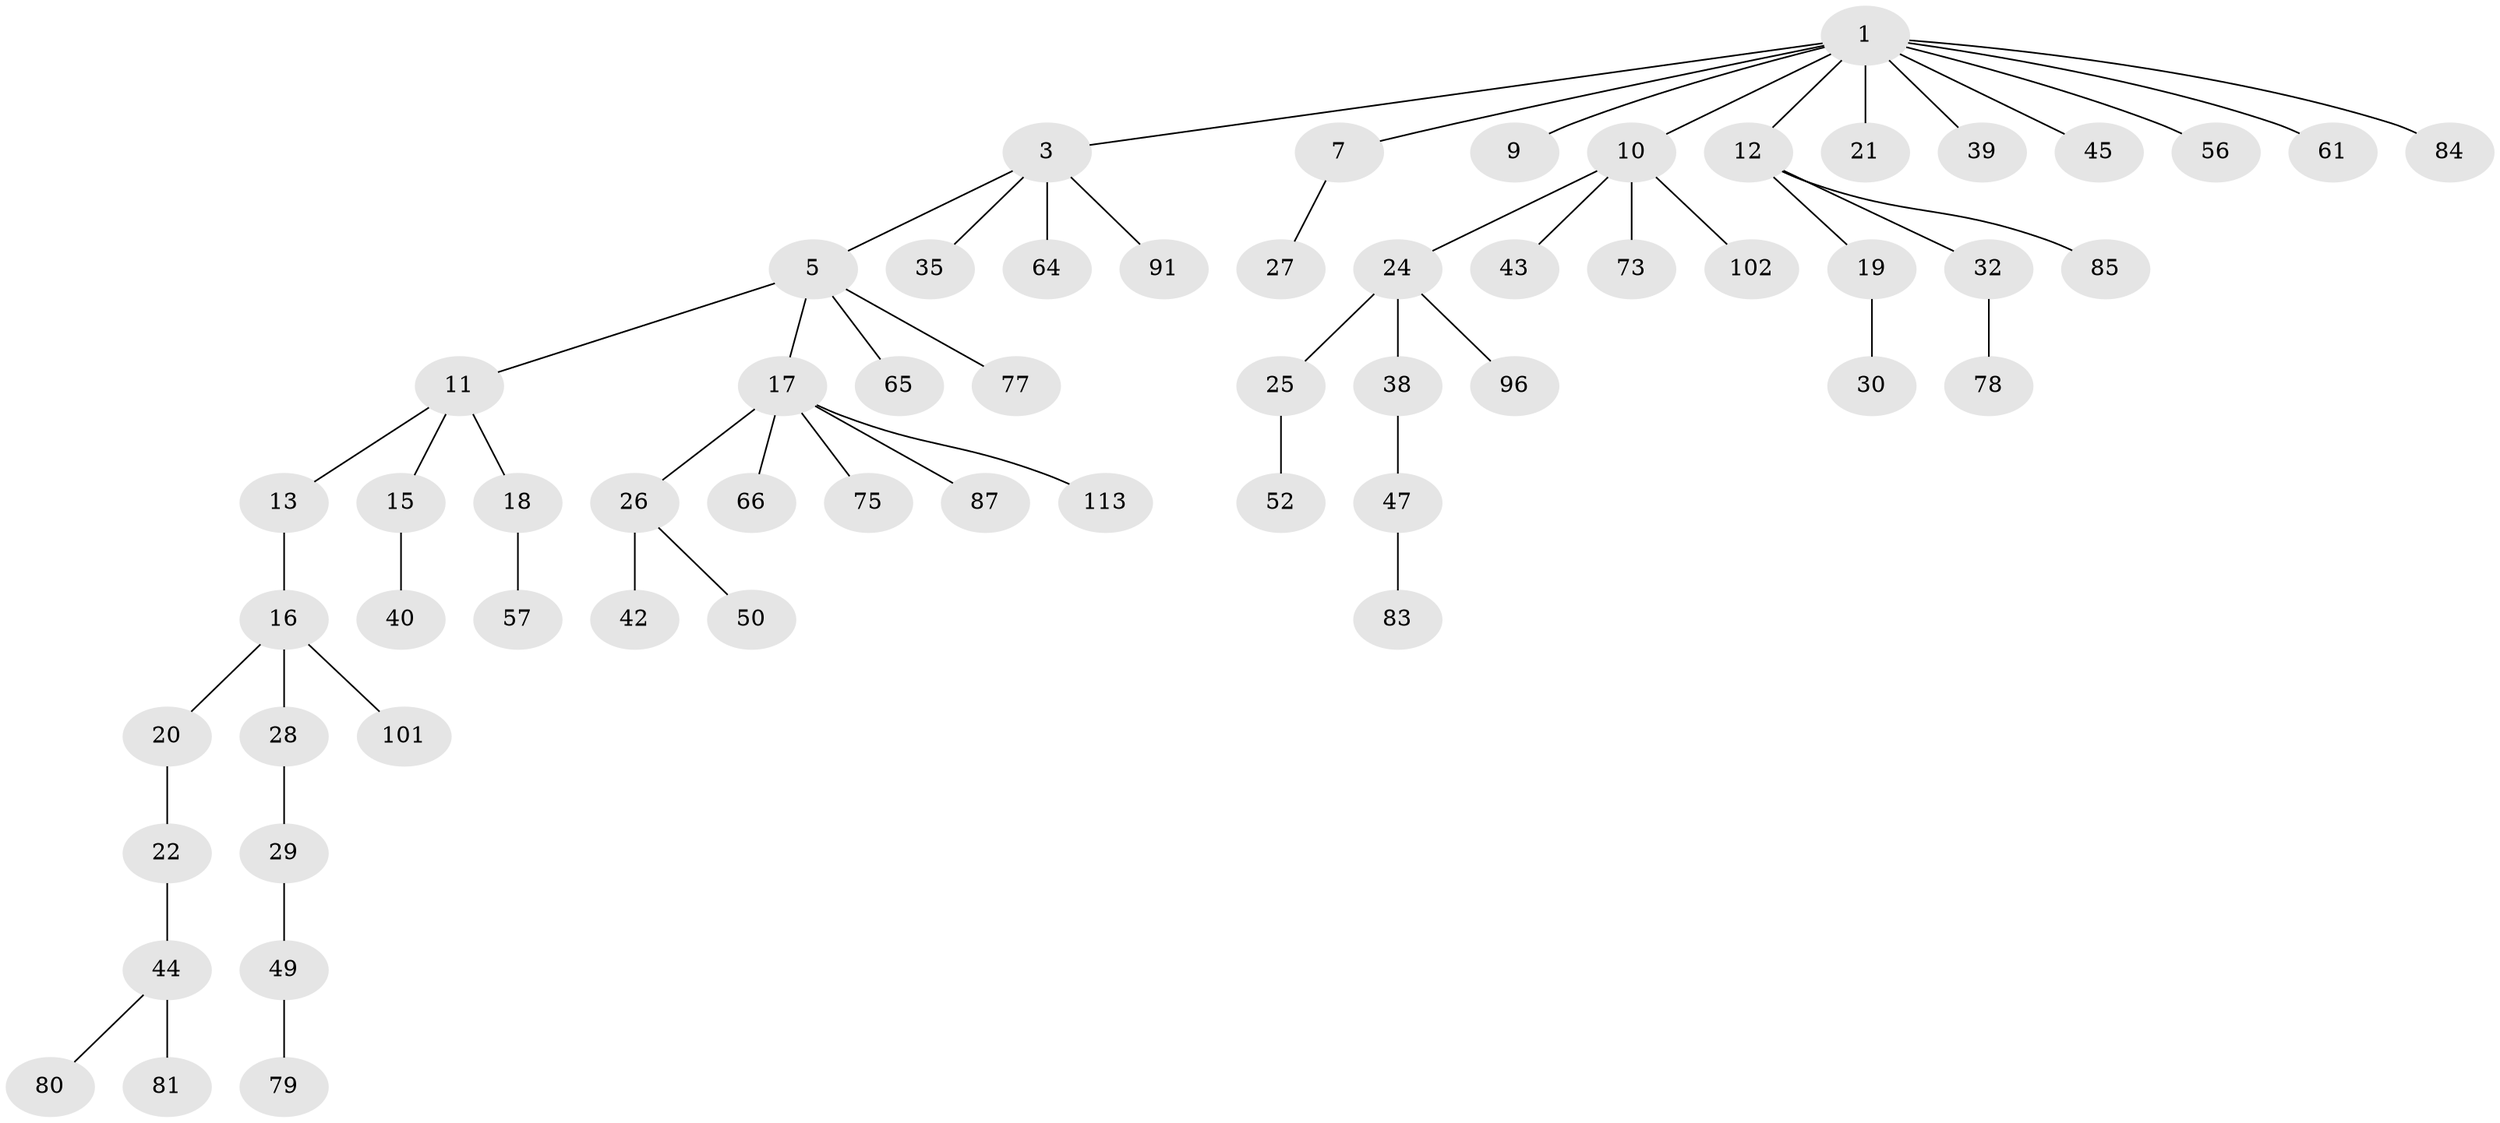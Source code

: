 // original degree distribution, {7: 0.00847457627118644, 4: 0.05084745762711865, 5: 0.025423728813559324, 6: 0.03389830508474576, 1: 0.5169491525423728, 3: 0.1440677966101695, 2: 0.22033898305084745}
// Generated by graph-tools (version 1.1) at 2025/15/03/09/25 04:15:31]
// undirected, 59 vertices, 58 edges
graph export_dot {
graph [start="1"]
  node [color=gray90,style=filled];
  1 [super="+2+4"];
  3;
  5 [super="+67+23+6+70+8"];
  7 [super="+86"];
  9 [super="+37+48"];
  10;
  11 [super="+36+14"];
  12 [super="+31+109"];
  13;
  15;
  16;
  17 [super="+46"];
  18;
  19;
  20 [super="+82"];
  21 [super="+117"];
  22;
  24;
  25;
  26;
  27;
  28 [super="+107+94+99+55"];
  29 [super="+89+34"];
  30 [super="+33+115+63"];
  32 [super="+114"];
  35 [super="+103"];
  38 [super="+68"];
  39;
  40;
  42 [super="+72+71"];
  43;
  44 [super="+51+76"];
  45;
  47;
  49 [super="+92"];
  50 [super="+69"];
  52 [super="+95"];
  56 [super="+104"];
  57;
  61;
  64;
  65;
  66 [super="+116"];
  73 [super="+106"];
  75;
  77;
  78;
  79;
  80 [super="+90"];
  81;
  83;
  84;
  85;
  87;
  91 [super="+97"];
  96;
  101;
  102;
  113;
  1 -- 3;
  1 -- 9;
  1 -- 39;
  1 -- 45;
  1 -- 84;
  1 -- 56;
  1 -- 61;
  1 -- 7;
  1 -- 10;
  1 -- 12;
  1 -- 21;
  3 -- 5;
  3 -- 35;
  3 -- 64;
  3 -- 91;
  5 -- 65;
  5 -- 77;
  5 -- 17;
  5 -- 11;
  7 -- 27;
  10 -- 24;
  10 -- 43;
  10 -- 73;
  10 -- 102;
  11 -- 13;
  11 -- 18;
  11 -- 15;
  12 -- 19;
  12 -- 32;
  12 -- 85;
  13 -- 16;
  15 -- 40;
  16 -- 20;
  16 -- 28;
  16 -- 101;
  17 -- 26;
  17 -- 66;
  17 -- 87;
  17 -- 113;
  17 -- 75;
  18 -- 57;
  19 -- 30;
  20 -- 22;
  22 -- 44;
  24 -- 25;
  24 -- 38;
  24 -- 96;
  25 -- 52;
  26 -- 42;
  26 -- 50;
  28 -- 29;
  29 -- 49;
  32 -- 78;
  38 -- 47;
  44 -- 80;
  44 -- 81;
  47 -- 83;
  49 -- 79;
}
